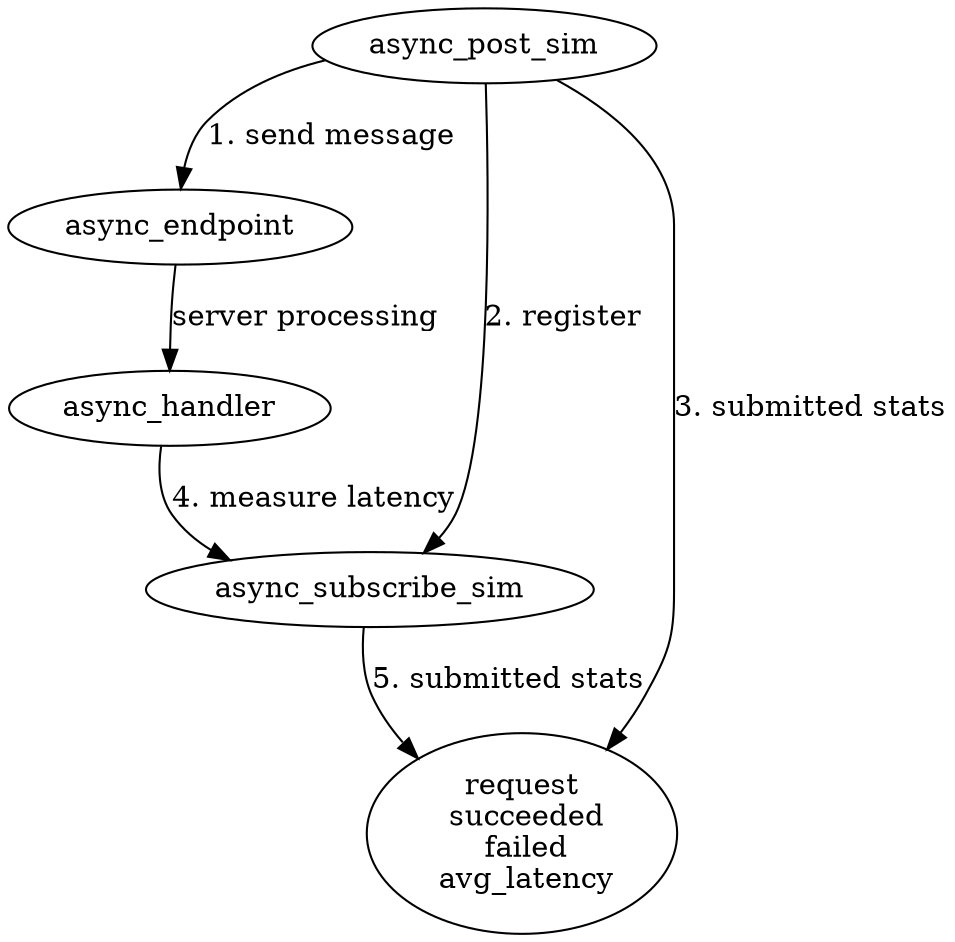 digraph {
    async_post_sim -> async_endpoint [label = "1. send message"]
    async_endpoint -> async_handler [label = "server processing"]
    async_handler -> async_subscribe_sim [label = "4. measure latency"]
    async_post_sim -> async_subscribe_sim [label = "2. register"]
    async_post_sim -> local_stats [label = "3. submitted stats"]
    async_subscribe_sim -> local_stats [label = "5. submitted stats"]
    local_stats [label = "request\n succeeded\n failed\n avg_latency", align = left]
}